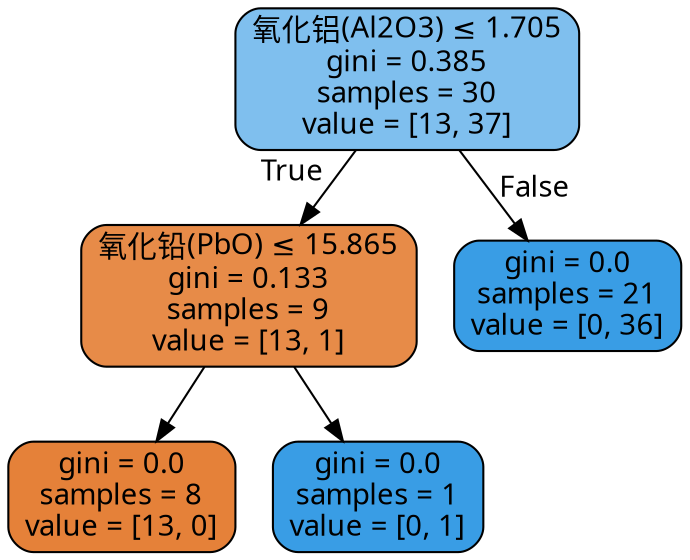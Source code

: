 digraph Tree {
node [shape=box, style="filled, rounded", color="black", fontname="DengXian"] ;
edge [fontname="DengXian"] ;
0 [label=<氧化铝(Al2O3) &le; 1.705<br/>gini = 0.385<br/>samples = 30<br/>value = [13, 37]>, fillcolor="#7fbfee"] ;
1 [label=<氧化铅(PbO) &le; 15.865<br/>gini = 0.133<br/>samples = 9<br/>value = [13, 1]>, fillcolor="#e78b48"] ;
0 -> 1 [labeldistance=2.5, labelangle=45, headlabel="True"] ;
2 [label=<gini = 0.0<br/>samples = 8<br/>value = [13, 0]>, fillcolor="#e58139"] ;
1 -> 2 ;
3 [label=<gini = 0.0<br/>samples = 1<br/>value = [0, 1]>, fillcolor="#399de5"] ;
1 -> 3 ;
4 [label=<gini = 0.0<br/>samples = 21<br/>value = [0, 36]>, fillcolor="#399de5"] ;
0 -> 4 [labeldistance=2.5, labelangle=-45, headlabel="False"] ;
}